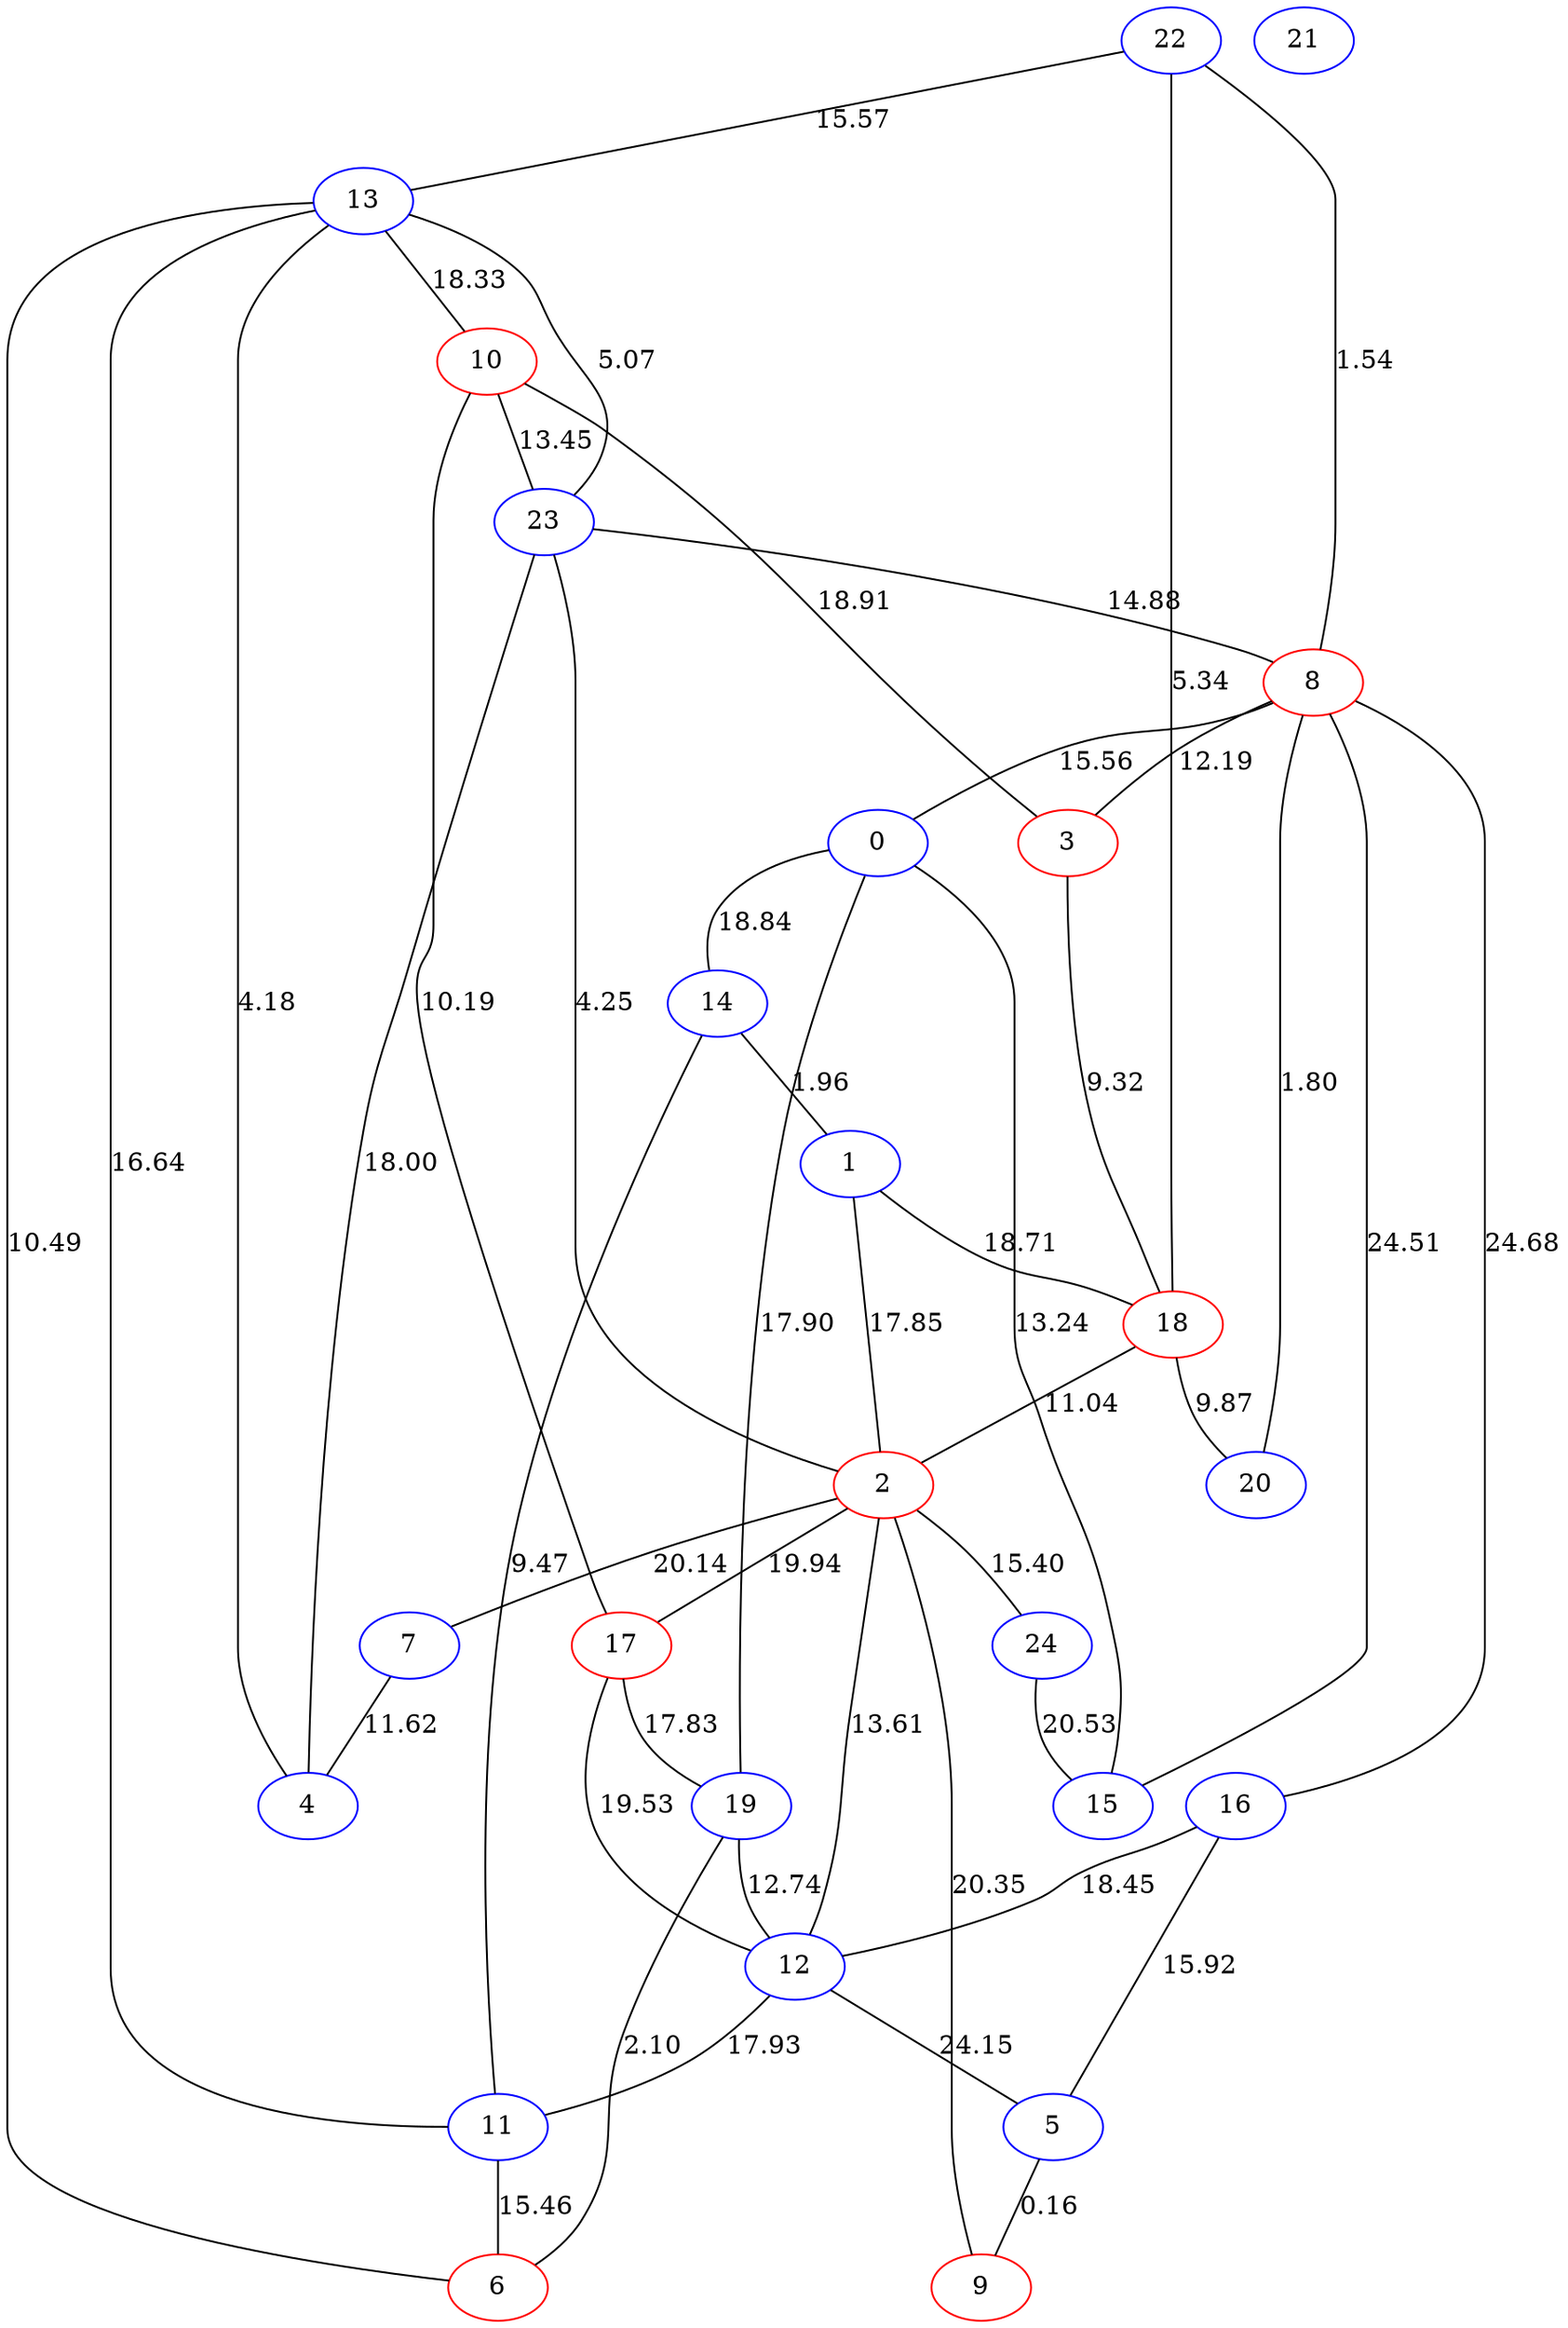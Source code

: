 graph {
22[color=blue]23[color=blue]24[color=blue]10[color=red]11[color=blue]12[color=blue]13[color=blue]14[color=blue]15[color=blue]16[color=blue]17[color=red]18[color=red]19[color=blue]0[color=blue]1[color=blue]2[color=red]3[color=red]4[color=blue]5[color=blue]6[color=red]7[color=blue]8[color=red]9[color=red]20[color=blue]21[color=blue]22--8[label=1.54]
2--24[label=15.40]
8--3[label=12.19]
24--15[label=20.53]
18--20[label=9.87]
8--0[label=15.56]
14--1[label=1.96]
2--23[label=4.25]
18--2[label=11.04]
0--14[label=18.84]
16--12[label=18.45]
12--11[label=17.93]
8--16[label=24.68]
10--23[label=13.45]
1--2[label=17.85]
17--19[label=17.83]
3--18[label=9.32]
5--9[label=0.16]
12--5[label=24.15]
10--3[label=18.91]
17--12[label=19.53]
13--10[label=18.33]
13--11[label=16.64]
19--6[label=2.10]
7--4[label=11.62]
19--0[label=17.90]
2--12[label=13.61]
15--0[label=13.24]
22--13[label=15.57]
23--4[label=18.00]
14--11[label=9.47]
2--17[label=19.94]
23--8[label=14.88]
22--18[label=5.34]
2--9[label=20.35]
2--7[label=20.14]
10--17[label=10.19]
23--13[label=5.07]
6--13[label=10.49]
13--4[label=4.18]
5--16[label=15.92]
8--20[label=1.80]
19--12[label=12.74]
11--6[label=15.46]
15--8[label=24.51]
1--18[label=18.71]
}